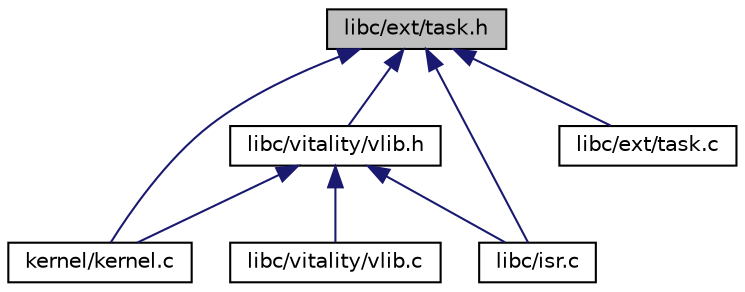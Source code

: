 digraph "libc/ext/task.h"
{
  edge [fontname="Helvetica",fontsize="10",labelfontname="Helvetica",labelfontsize="10"];
  node [fontname="Helvetica",fontsize="10",shape=record];
  Node2 [label="libc/ext/task.h",height=0.2,width=0.4,color="black", fillcolor="grey75", style="filled", fontcolor="black"];
  Node2 -> Node3 [dir="back",color="midnightblue",fontsize="10",style="solid"];
  Node3 [label="kernel/kernel.c",height=0.2,width=0.4,color="black", fillcolor="white", style="filled",URL="$a00041.html"];
  Node2 -> Node4 [dir="back",color="midnightblue",fontsize="10",style="solid"];
  Node4 [label="libc/vitality/vlib.h",height=0.2,width=0.4,color="black", fillcolor="white", style="filled",URL="$a00137.html"];
  Node4 -> Node3 [dir="back",color="midnightblue",fontsize="10",style="solid"];
  Node4 -> Node5 [dir="back",color="midnightblue",fontsize="10",style="solid"];
  Node5 [label="libc/isr.c",height=0.2,width=0.4,color="black", fillcolor="white", style="filled",URL="$a00080.html"];
  Node4 -> Node6 [dir="back",color="midnightblue",fontsize="10",style="solid"];
  Node6 [label="libc/vitality/vlib.c",height=0.2,width=0.4,color="black", fillcolor="white", style="filled",URL="$a00134.html"];
  Node2 -> Node7 [dir="back",color="midnightblue",fontsize="10",style="solid"];
  Node7 [label="libc/ext/task.c",height=0.2,width=0.4,color="black", fillcolor="white", style="filled",URL="$a00056.html"];
  Node2 -> Node5 [dir="back",color="midnightblue",fontsize="10",style="solid"];
}
